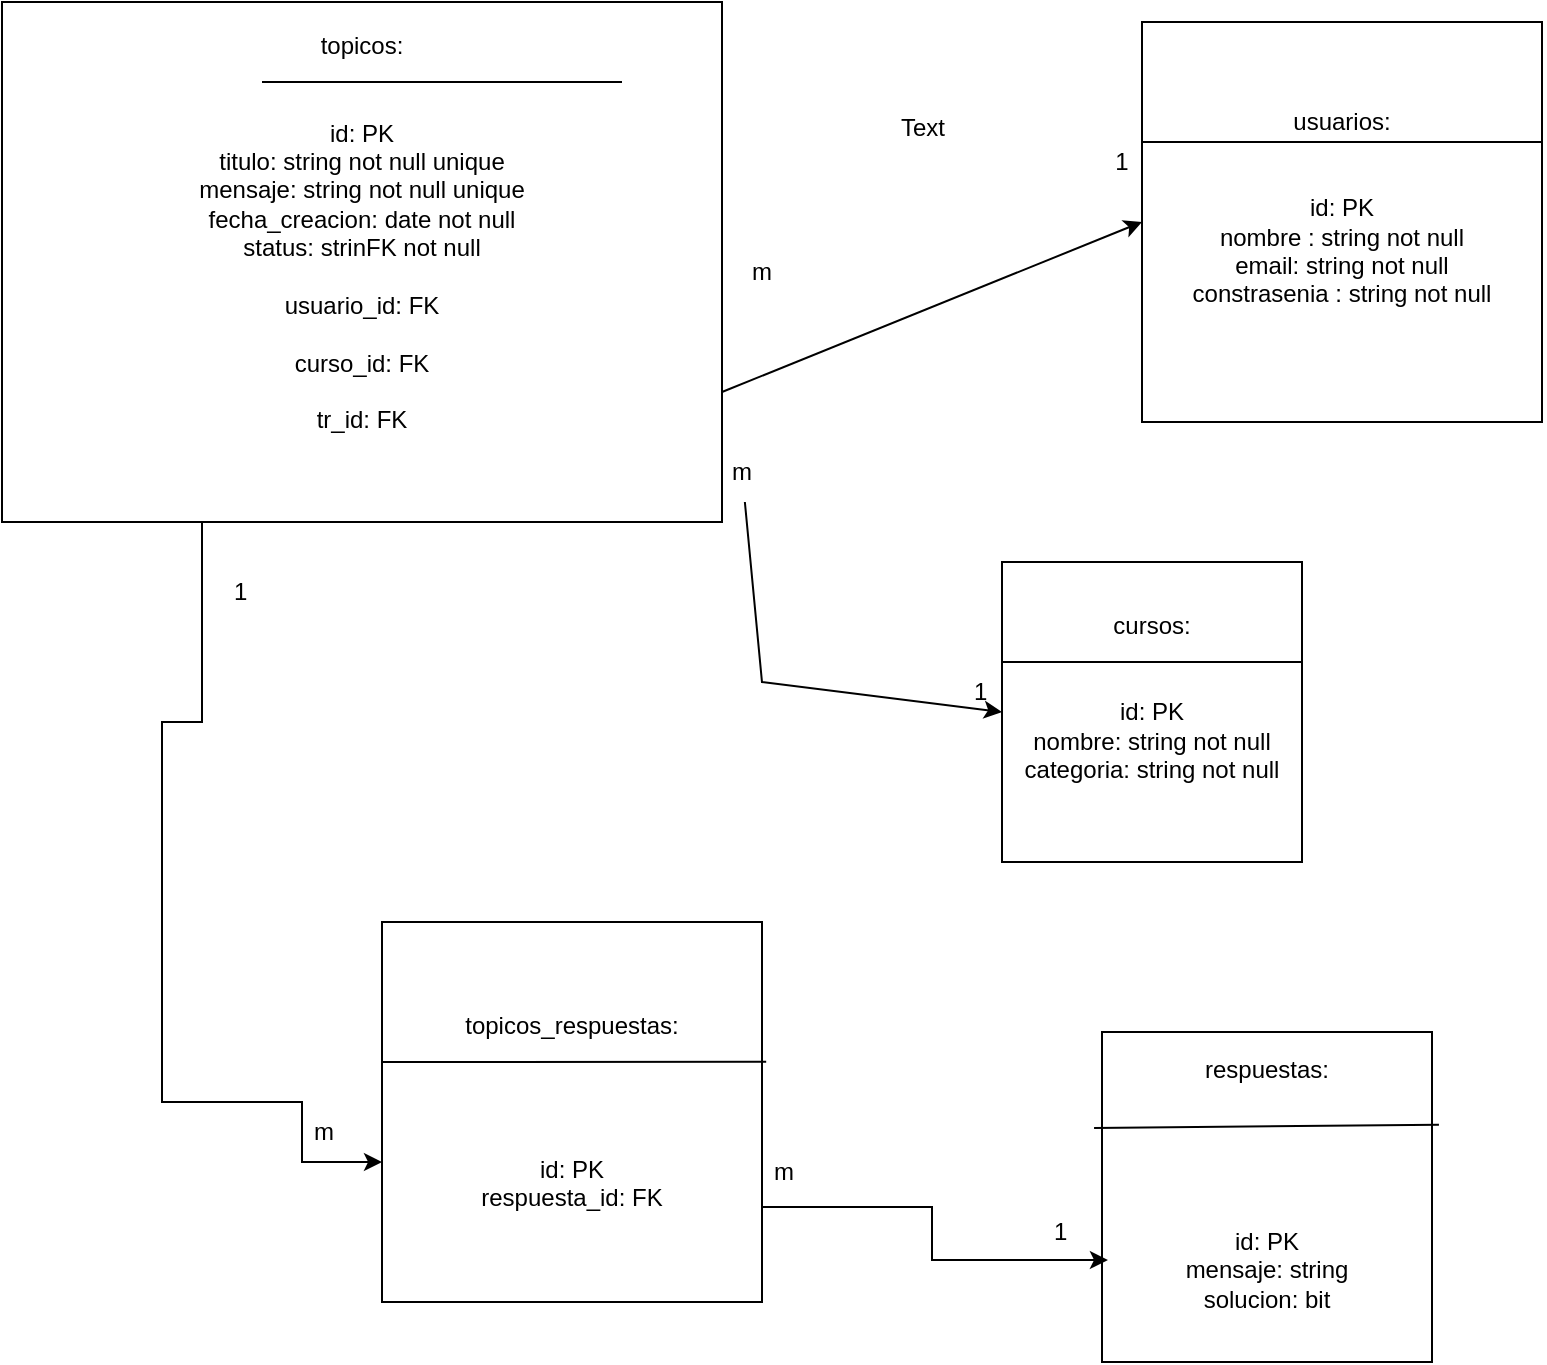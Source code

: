 <mxfile version="21.8.0" type="device">
  <diagram name="Página-1" id="uLLE9xcBZAL9IsNxi--x">
    <mxGraphModel dx="1707" dy="462" grid="1" gridSize="10" guides="1" tooltips="1" connect="1" arrows="1" fold="1" page="1" pageScale="1" pageWidth="827" pageHeight="1169" math="0" shadow="0">
      <root>
        <mxCell id="0" />
        <mxCell id="1" parent="0" />
        <mxCell id="vYP1lrNpKRu_MKm1QBxM-2" value="&lt;div&gt;usuarios:&lt;/div&gt;&lt;div&gt;&lt;br&gt;&lt;/div&gt;&lt;div&gt;&lt;br&gt;&lt;/div&gt;&lt;div&gt;id: PK&lt;br&gt;&lt;/div&gt;&lt;div&gt;nombre : string not null&lt;/div&gt;&lt;div&gt;email: string not null&lt;/div&gt;&lt;div&gt;constrasenia : string not null&lt;br&gt;&lt;/div&gt;&lt;div&gt;&lt;br&gt;&lt;/div&gt;" style="whiteSpace=wrap;html=1;aspect=fixed;" vertex="1" parent="1">
          <mxGeometry x="530" y="220" width="200" height="200" as="geometry" />
        </mxCell>
        <mxCell id="vYP1lrNpKRu_MKm1QBxM-5" value="" style="group" vertex="1" connectable="0" parent="1">
          <mxGeometry x="70" y="210" width="250" height="260" as="geometry" />
        </mxCell>
        <mxCell id="vYP1lrNpKRu_MKm1QBxM-1" value="&lt;div&gt;topicos:&lt;/div&gt;&lt;div&gt;&lt;br&gt;&lt;/div&gt;&lt;div&gt;&lt;br&gt;&lt;/div&gt;&lt;div&gt;id: PK&lt;br&gt;&lt;/div&gt;&lt;div&gt;titulo: string not null unique&lt;br&gt;&lt;/div&gt;&lt;div&gt;mensaje: string not null unique&lt;/div&gt;&lt;div&gt;fecha_creacion: date not null &lt;br&gt;&lt;/div&gt;&lt;div&gt;status: strinFK not null &lt;br&gt;&lt;/div&gt;&lt;div&gt;&lt;br&gt;&lt;/div&gt;&lt;div&gt;usuario_id: FK&lt;br&gt;&lt;/div&gt;&lt;div&gt;&lt;br&gt;&lt;/div&gt;&lt;div&gt;curso_id: FK &lt;br&gt;&lt;/div&gt;&lt;div&gt;&amp;nbsp;&lt;br&gt;&lt;/div&gt;&lt;div&gt;tr_id: FK&lt;/div&gt;&lt;div&gt;&lt;br&gt;&lt;/div&gt;&lt;div&gt;&lt;br&gt;&lt;/div&gt;" style="rounded=0;whiteSpace=wrap;html=1;" vertex="1" parent="vYP1lrNpKRu_MKm1QBxM-5">
          <mxGeometry x="-110" width="360" height="260" as="geometry" />
        </mxCell>
        <mxCell id="vYP1lrNpKRu_MKm1QBxM-3" value="" style="endArrow=none;html=1;rounded=0;" edge="1" parent="vYP1lrNpKRu_MKm1QBxM-5">
          <mxGeometry width="50" height="50" relative="1" as="geometry">
            <mxPoint x="20" y="40" as="sourcePoint" />
            <mxPoint x="200" y="40" as="targetPoint" />
            <Array as="points">
              <mxPoint x="100" y="40" />
            </Array>
          </mxGeometry>
        </mxCell>
        <mxCell id="vYP1lrNpKRu_MKm1QBxM-6" value="" style="endArrow=classic;html=1;rounded=0;exitX=1;exitY=0.75;exitDx=0;exitDy=0;entryX=0;entryY=0.5;entryDx=0;entryDy=0;" edge="1" parent="1" source="vYP1lrNpKRu_MKm1QBxM-1" target="vYP1lrNpKRu_MKm1QBxM-2">
          <mxGeometry width="50" height="50" relative="1" as="geometry">
            <mxPoint x="390" y="360" as="sourcePoint" />
            <mxPoint x="440" y="310" as="targetPoint" />
          </mxGeometry>
        </mxCell>
        <mxCell id="vYP1lrNpKRu_MKm1QBxM-7" value="1" style="text;html=1;strokeColor=none;fillColor=none;align=center;verticalAlign=middle;whiteSpace=wrap;rounded=0;" vertex="1" parent="1">
          <mxGeometry x="490" y="275" width="60" height="30" as="geometry" />
        </mxCell>
        <mxCell id="vYP1lrNpKRu_MKm1QBxM-8" value="m" style="text;html=1;strokeColor=none;fillColor=none;align=center;verticalAlign=middle;whiteSpace=wrap;rounded=0;" vertex="1" parent="1">
          <mxGeometry x="310" y="330" width="60" height="30" as="geometry" />
        </mxCell>
        <mxCell id="vYP1lrNpKRu_MKm1QBxM-11" value="&lt;div&gt;cursos:&lt;/div&gt;&lt;div&gt;&lt;br&gt;&lt;/div&gt;&lt;div&gt;&lt;br&gt;&lt;/div&gt;&lt;div&gt;id: PK &lt;br&gt;&lt;/div&gt;&lt;div&gt;nombre: string not null&lt;br&gt;&lt;/div&gt;&lt;div&gt;categoria: string not null&lt;br&gt;&lt;/div&gt;&lt;div&gt;&lt;br&gt;&lt;/div&gt;" style="whiteSpace=wrap;html=1;aspect=fixed;" vertex="1" parent="1">
          <mxGeometry x="460" y="490" width="150" height="150" as="geometry" />
        </mxCell>
        <mxCell id="vYP1lrNpKRu_MKm1QBxM-12" value="" style="endArrow=none;html=1;rounded=0;" edge="1" parent="1">
          <mxGeometry width="50" height="50" relative="1" as="geometry">
            <mxPoint x="530" y="280" as="sourcePoint" />
            <mxPoint x="730" y="280" as="targetPoint" />
          </mxGeometry>
        </mxCell>
        <mxCell id="vYP1lrNpKRu_MKm1QBxM-13" value="" style="endArrow=none;html=1;rounded=0;" edge="1" parent="1">
          <mxGeometry width="50" height="50" relative="1" as="geometry">
            <mxPoint x="460" y="540" as="sourcePoint" />
            <mxPoint x="610" y="540" as="targetPoint" />
          </mxGeometry>
        </mxCell>
        <mxCell id="vYP1lrNpKRu_MKm1QBxM-14" value="" style="endArrow=classic;html=1;rounded=0;entryX=0;entryY=0.5;entryDx=0;entryDy=0;" edge="1" parent="1" source="vYP1lrNpKRu_MKm1QBxM-16" target="vYP1lrNpKRu_MKm1QBxM-11">
          <mxGeometry width="50" height="50" relative="1" as="geometry">
            <mxPoint x="320" y="390" as="sourcePoint" />
            <mxPoint x="440" y="400" as="targetPoint" />
            <Array as="points">
              <mxPoint x="340" y="550" />
            </Array>
          </mxGeometry>
        </mxCell>
        <mxCell id="vYP1lrNpKRu_MKm1QBxM-15" value="1" style="text;strokeColor=none;fillColor=none;align=left;verticalAlign=middle;spacingLeft=4;spacingRight=4;overflow=hidden;points=[[0,0.5],[1,0.5]];portConstraint=eastwest;rotatable=0;whiteSpace=wrap;html=1;" vertex="1" parent="1">
          <mxGeometry x="440" y="540" width="80" height="30" as="geometry" />
        </mxCell>
        <mxCell id="vYP1lrNpKRu_MKm1QBxM-18" style="edgeStyle=orthogonalEdgeStyle;rounded=0;orthogonalLoop=1;jettySize=auto;html=1;" edge="1" parent="1" source="vYP1lrNpKRu_MKm1QBxM-1" target="vYP1lrNpKRu_MKm1QBxM-21">
          <mxGeometry relative="1" as="geometry">
            <mxPoint x="110" y="800" as="targetPoint" />
            <Array as="points">
              <mxPoint x="60" y="570" />
              <mxPoint x="40" y="570" />
              <mxPoint x="40" y="760" />
              <mxPoint x="110" y="760" />
              <mxPoint x="110" y="790" />
            </Array>
          </mxGeometry>
        </mxCell>
        <mxCell id="vYP1lrNpKRu_MKm1QBxM-16" value="m" style="text;html=1;strokeColor=none;fillColor=none;align=center;verticalAlign=middle;whiteSpace=wrap;rounded=0;" vertex="1" parent="1">
          <mxGeometry x="300" y="430" width="60" height="30" as="geometry" />
        </mxCell>
        <mxCell id="vYP1lrNpKRu_MKm1QBxM-19" value="1" style="text;strokeColor=none;fillColor=none;align=left;verticalAlign=middle;spacingLeft=4;spacingRight=4;overflow=hidden;points=[[0,0.5],[1,0.5]];portConstraint=eastwest;rotatable=0;whiteSpace=wrap;html=1;" vertex="1" parent="1">
          <mxGeometry x="70" y="490" width="80" height="30" as="geometry" />
        </mxCell>
        <mxCell id="vYP1lrNpKRu_MKm1QBxM-20" value="m" style="text;strokeColor=none;fillColor=none;align=left;verticalAlign=middle;spacingLeft=4;spacingRight=4;overflow=hidden;points=[[0,0.5],[1,0.5]];portConstraint=eastwest;rotatable=0;whiteSpace=wrap;html=1;" vertex="1" parent="1">
          <mxGeometry x="110" y="760" width="80" height="30" as="geometry" />
        </mxCell>
        <mxCell id="vYP1lrNpKRu_MKm1QBxM-21" value="&lt;div&gt;topicos_respuestas:&lt;/div&gt;&lt;div&gt;&lt;br&gt;&lt;/div&gt;&lt;div&gt;&lt;br&gt;&lt;/div&gt;&lt;div&gt;&lt;br&gt;&lt;/div&gt;&lt;div&gt;&lt;br&gt;&lt;/div&gt;&lt;div&gt;id: PK&lt;/div&gt;&lt;div&gt;respuesta_id: FK&lt;br&gt;&lt;/div&gt;" style="whiteSpace=wrap;html=1;aspect=fixed;" vertex="1" parent="1">
          <mxGeometry x="150" y="670" width="190" height="190" as="geometry" />
        </mxCell>
        <mxCell id="vYP1lrNpKRu_MKm1QBxM-22" value="" style="endArrow=none;html=1;rounded=0;entryX=1.011;entryY=0.368;entryDx=0;entryDy=0;entryPerimeter=0;" edge="1" parent="1" target="vYP1lrNpKRu_MKm1QBxM-21">
          <mxGeometry width="50" height="50" relative="1" as="geometry">
            <mxPoint x="150" y="740" as="sourcePoint" />
            <mxPoint x="300" y="740" as="targetPoint" />
          </mxGeometry>
        </mxCell>
        <mxCell id="vYP1lrNpKRu_MKm1QBxM-24" value="&lt;div&gt;respuestas:&lt;/div&gt;&lt;div&gt;&lt;br&gt;&lt;/div&gt;&lt;div&gt;&lt;br&gt;&lt;/div&gt;&lt;div&gt;&lt;br&gt;&lt;/div&gt;&lt;div&gt;&lt;br&gt;&lt;/div&gt;&lt;div&gt;&lt;br&gt;&lt;/div&gt;&lt;div&gt;id: PK&lt;br&gt;&lt;/div&gt;&lt;div&gt;mensaje: string&lt;/div&gt;&lt;div&gt;solucion: bit&lt;br&gt;&lt;/div&gt;&lt;div&gt;&lt;br&gt;&lt;/div&gt;" style="whiteSpace=wrap;html=1;aspect=fixed;" vertex="1" parent="1">
          <mxGeometry x="510" y="725" width="165" height="165" as="geometry" />
        </mxCell>
        <mxCell id="vYP1lrNpKRu_MKm1QBxM-25" style="edgeStyle=orthogonalEdgeStyle;rounded=0;orthogonalLoop=1;jettySize=auto;html=1;exitX=1;exitY=0.75;exitDx=0;exitDy=0;entryX=0.018;entryY=0.691;entryDx=0;entryDy=0;entryPerimeter=0;" edge="1" parent="1" source="vYP1lrNpKRu_MKm1QBxM-21" target="vYP1lrNpKRu_MKm1QBxM-24">
          <mxGeometry relative="1" as="geometry" />
        </mxCell>
        <mxCell id="vYP1lrNpKRu_MKm1QBxM-26" value="" style="endArrow=none;html=1;rounded=0;entryX=1.021;entryY=0.281;entryDx=0;entryDy=0;entryPerimeter=0;exitX=-0.024;exitY=0.291;exitDx=0;exitDy=0;exitPerimeter=0;" edge="1" parent="1" source="vYP1lrNpKRu_MKm1QBxM-24" target="vYP1lrNpKRu_MKm1QBxM-24">
          <mxGeometry width="50" height="50" relative="1" as="geometry">
            <mxPoint x="510" y="790" as="sourcePoint" />
            <mxPoint x="670" y="790" as="targetPoint" />
          </mxGeometry>
        </mxCell>
        <mxCell id="vYP1lrNpKRu_MKm1QBxM-27" value="m" style="text;strokeColor=none;fillColor=none;align=left;verticalAlign=middle;spacingLeft=4;spacingRight=4;overflow=hidden;points=[[0,0.5],[1,0.5]];portConstraint=eastwest;rotatable=0;whiteSpace=wrap;html=1;" vertex="1" parent="1">
          <mxGeometry x="340" y="780" width="80" height="30" as="geometry" />
        </mxCell>
        <mxCell id="vYP1lrNpKRu_MKm1QBxM-28" value="1" style="text;strokeColor=none;fillColor=none;align=left;verticalAlign=middle;spacingLeft=4;spacingRight=4;overflow=hidden;points=[[0,0.5],[1,0.5]];portConstraint=eastwest;rotatable=0;whiteSpace=wrap;html=1;" vertex="1" parent="1">
          <mxGeometry x="480" y="810" width="80" height="30" as="geometry" />
        </mxCell>
        <mxCell id="vYP1lrNpKRu_MKm1QBxM-29" value="Text" style="text;html=1;align=center;verticalAlign=middle;resizable=0;points=[];autosize=1;strokeColor=none;fillColor=none;" vertex="1" parent="1">
          <mxGeometry x="400" y="258" width="40" height="30" as="geometry" />
        </mxCell>
      </root>
    </mxGraphModel>
  </diagram>
</mxfile>
